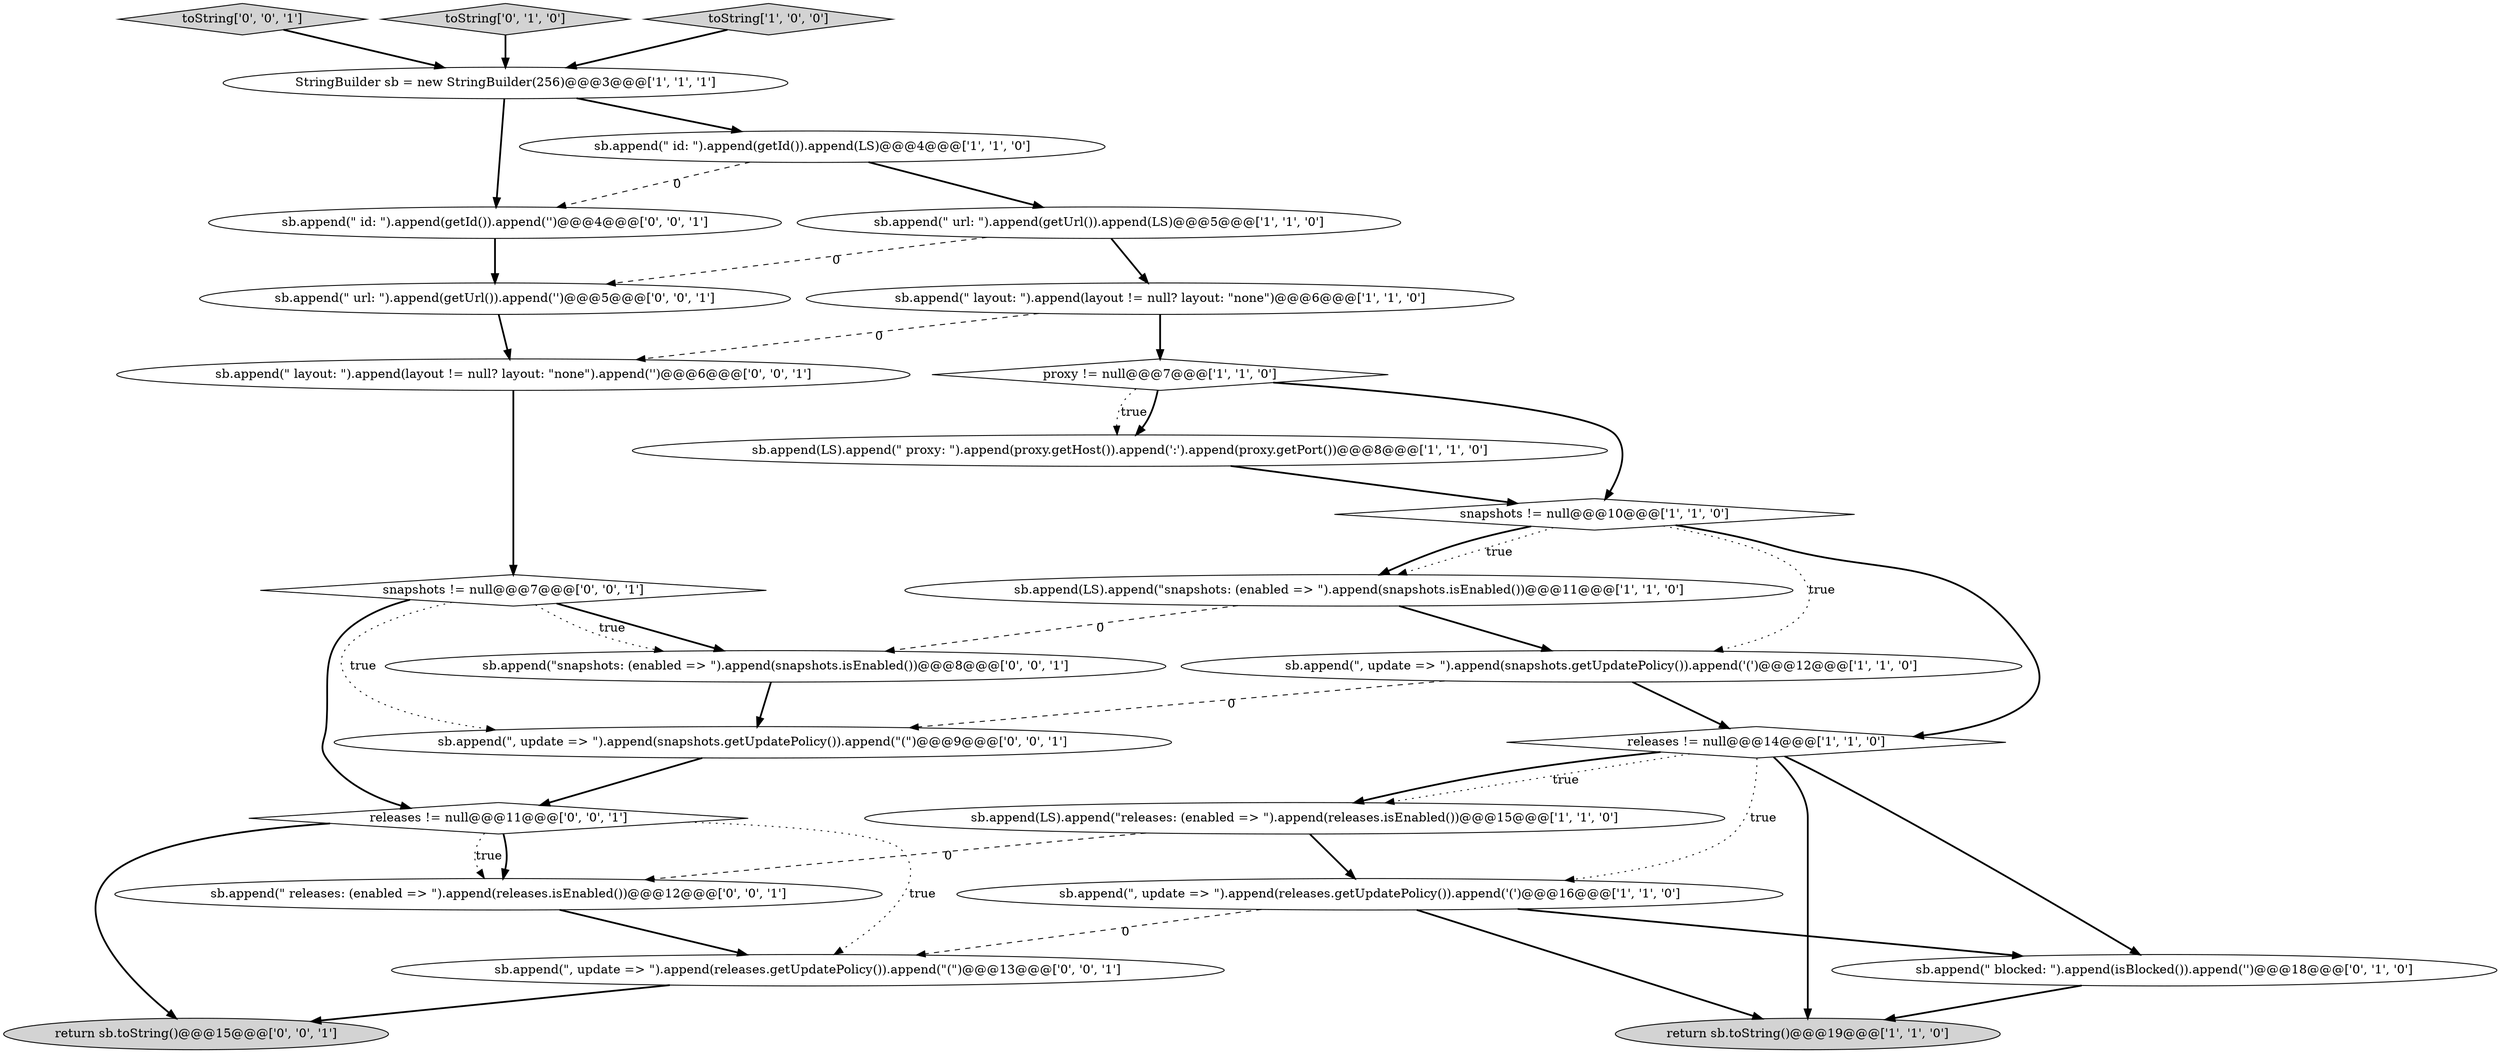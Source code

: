 digraph {
18 [style = filled, label = "toString['0', '0', '1']", fillcolor = lightgray, shape = diamond image = "AAA0AAABBB3BBB"];
0 [style = filled, label = "sb.append(\" layout: \").append(layout != null? layout: \"none\")@@@6@@@['1', '1', '0']", fillcolor = white, shape = ellipse image = "AAA0AAABBB1BBB"];
15 [style = filled, label = "toString['0', '1', '0']", fillcolor = lightgray, shape = diamond image = "AAA0AAABBB2BBB"];
22 [style = filled, label = "sb.append(\", update => \").append(snapshots.getUpdatePolicy()).append(\"(\")@@@9@@@['0', '0', '1']", fillcolor = white, shape = ellipse image = "AAA0AAABBB3BBB"];
21 [style = filled, label = "sb.append(\" id: \").append(getId()).append('')@@@4@@@['0', '0', '1']", fillcolor = white, shape = ellipse image = "AAA0AAABBB3BBB"];
6 [style = filled, label = "sb.append(LS).append(\" proxy: \").append(proxy.getHost()).append(':').append(proxy.getPort())@@@8@@@['1', '1', '0']", fillcolor = white, shape = ellipse image = "AAA0AAABBB1BBB"];
23 [style = filled, label = "snapshots != null@@@7@@@['0', '0', '1']", fillcolor = white, shape = diamond image = "AAA0AAABBB3BBB"];
19 [style = filled, label = "return sb.toString()@@@15@@@['0', '0', '1']", fillcolor = lightgray, shape = ellipse image = "AAA0AAABBB3BBB"];
14 [style = filled, label = "sb.append(\" blocked: \").append(isBlocked()).append('')@@@18@@@['0', '1', '0']", fillcolor = white, shape = ellipse image = "AAA1AAABBB2BBB"];
10 [style = filled, label = "sb.append(LS).append(\"releases: (enabled => \").append(releases.isEnabled())@@@15@@@['1', '1', '0']", fillcolor = white, shape = ellipse image = "AAA0AAABBB1BBB"];
7 [style = filled, label = "sb.append(\" id: \").append(getId()).append(LS)@@@4@@@['1', '1', '0']", fillcolor = white, shape = ellipse image = "AAA0AAABBB1BBB"];
20 [style = filled, label = "sb.append(\" url: \").append(getUrl()).append('')@@@5@@@['0', '0', '1']", fillcolor = white, shape = ellipse image = "AAA0AAABBB3BBB"];
8 [style = filled, label = "proxy != null@@@7@@@['1', '1', '0']", fillcolor = white, shape = diamond image = "AAA0AAABBB1BBB"];
12 [style = filled, label = "sb.append(\", update => \").append(snapshots.getUpdatePolicy()).append('(')@@@12@@@['1', '1', '0']", fillcolor = white, shape = ellipse image = "AAA0AAABBB1BBB"];
16 [style = filled, label = "sb.append(\" releases: (enabled => \").append(releases.isEnabled())@@@12@@@['0', '0', '1']", fillcolor = white, shape = ellipse image = "AAA0AAABBB3BBB"];
17 [style = filled, label = "sb.append(\", update => \").append(releases.getUpdatePolicy()).append(\"(\")@@@13@@@['0', '0', '1']", fillcolor = white, shape = ellipse image = "AAA0AAABBB3BBB"];
4 [style = filled, label = "return sb.toString()@@@19@@@['1', '1', '0']", fillcolor = lightgray, shape = ellipse image = "AAA0AAABBB1BBB"];
13 [style = filled, label = "snapshots != null@@@10@@@['1', '1', '0']", fillcolor = white, shape = diamond image = "AAA0AAABBB1BBB"];
5 [style = filled, label = "toString['1', '0', '0']", fillcolor = lightgray, shape = diamond image = "AAA0AAABBB1BBB"];
11 [style = filled, label = "releases != null@@@14@@@['1', '1', '0']", fillcolor = white, shape = diamond image = "AAA0AAABBB1BBB"];
26 [style = filled, label = "releases != null@@@11@@@['0', '0', '1']", fillcolor = white, shape = diamond image = "AAA0AAABBB3BBB"];
9 [style = filled, label = "sb.append(\" url: \").append(getUrl()).append(LS)@@@5@@@['1', '1', '0']", fillcolor = white, shape = ellipse image = "AAA0AAABBB1BBB"];
1 [style = filled, label = "sb.append(LS).append(\"snapshots: (enabled => \").append(snapshots.isEnabled())@@@11@@@['1', '1', '0']", fillcolor = white, shape = ellipse image = "AAA0AAABBB1BBB"];
3 [style = filled, label = "sb.append(\", update => \").append(releases.getUpdatePolicy()).append('(')@@@16@@@['1', '1', '0']", fillcolor = white, shape = ellipse image = "AAA0AAABBB1BBB"];
2 [style = filled, label = "StringBuilder sb = new StringBuilder(256)@@@3@@@['1', '1', '1']", fillcolor = white, shape = ellipse image = "AAA0AAABBB1BBB"];
25 [style = filled, label = "sb.append(\" layout: \").append(layout != null? layout: \"none\").append('')@@@6@@@['0', '0', '1']", fillcolor = white, shape = ellipse image = "AAA0AAABBB3BBB"];
24 [style = filled, label = "sb.append(\"snapshots: (enabled => \").append(snapshots.isEnabled())@@@8@@@['0', '0', '1']", fillcolor = white, shape = ellipse image = "AAA0AAABBB3BBB"];
5->2 [style = bold, label=""];
25->23 [style = bold, label=""];
11->3 [style = dotted, label="true"];
1->24 [style = dashed, label="0"];
11->4 [style = bold, label=""];
3->14 [style = bold, label=""];
3->17 [style = dashed, label="0"];
13->1 [style = dotted, label="true"];
18->2 [style = bold, label=""];
11->10 [style = dotted, label="true"];
26->16 [style = bold, label=""];
23->24 [style = bold, label=""];
2->7 [style = bold, label=""];
7->9 [style = bold, label=""];
1->12 [style = bold, label=""];
17->19 [style = bold, label=""];
8->6 [style = dotted, label="true"];
23->24 [style = dotted, label="true"];
6->13 [style = bold, label=""];
0->8 [style = bold, label=""];
9->0 [style = bold, label=""];
8->6 [style = bold, label=""];
11->14 [style = bold, label=""];
15->2 [style = bold, label=""];
10->3 [style = bold, label=""];
23->26 [style = bold, label=""];
24->22 [style = bold, label=""];
20->25 [style = bold, label=""];
26->19 [style = bold, label=""];
0->25 [style = dashed, label="0"];
26->16 [style = dotted, label="true"];
23->22 [style = dotted, label="true"];
7->21 [style = dashed, label="0"];
13->11 [style = bold, label=""];
10->16 [style = dashed, label="0"];
11->10 [style = bold, label=""];
21->20 [style = bold, label=""];
22->26 [style = bold, label=""];
8->13 [style = bold, label=""];
9->20 [style = dashed, label="0"];
13->1 [style = bold, label=""];
12->11 [style = bold, label=""];
16->17 [style = bold, label=""];
14->4 [style = bold, label=""];
13->12 [style = dotted, label="true"];
12->22 [style = dashed, label="0"];
3->4 [style = bold, label=""];
2->21 [style = bold, label=""];
26->17 [style = dotted, label="true"];
}
